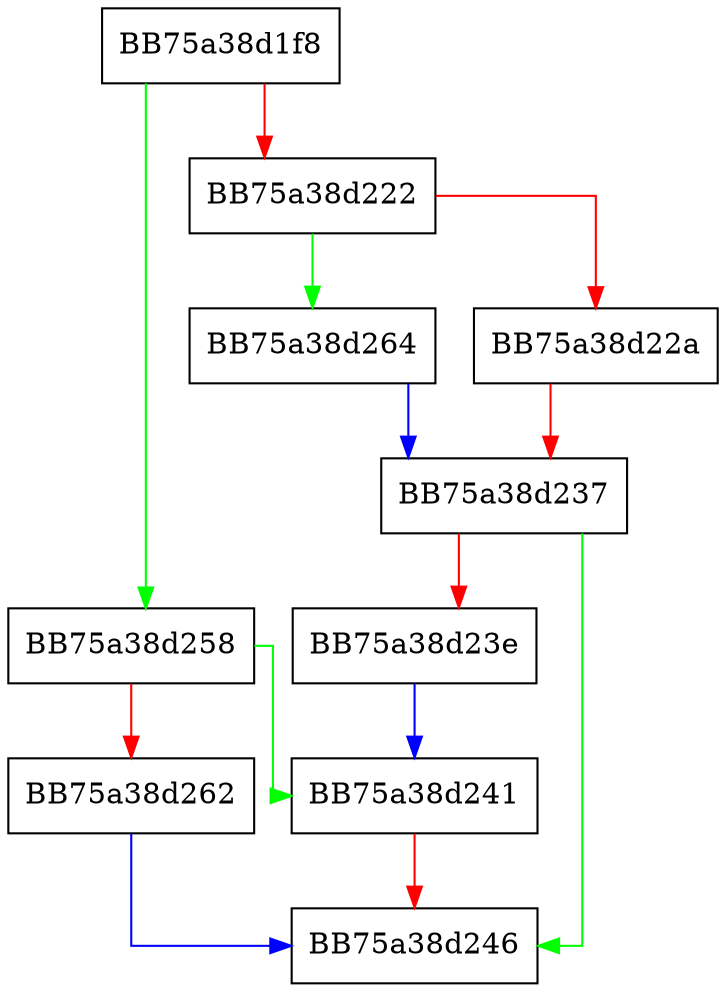 digraph UtilGetWindowsPath {
  node [shape="box"];
  graph [splines=ortho];
  BB75a38d1f8 -> BB75a38d258 [color="green"];
  BB75a38d1f8 -> BB75a38d222 [color="red"];
  BB75a38d222 -> BB75a38d264 [color="green"];
  BB75a38d222 -> BB75a38d22a [color="red"];
  BB75a38d22a -> BB75a38d237 [color="red"];
  BB75a38d237 -> BB75a38d246 [color="green"];
  BB75a38d237 -> BB75a38d23e [color="red"];
  BB75a38d23e -> BB75a38d241 [color="blue"];
  BB75a38d241 -> BB75a38d246 [color="red"];
  BB75a38d258 -> BB75a38d241 [color="green"];
  BB75a38d258 -> BB75a38d262 [color="red"];
  BB75a38d262 -> BB75a38d246 [color="blue"];
  BB75a38d264 -> BB75a38d237 [color="blue"];
}